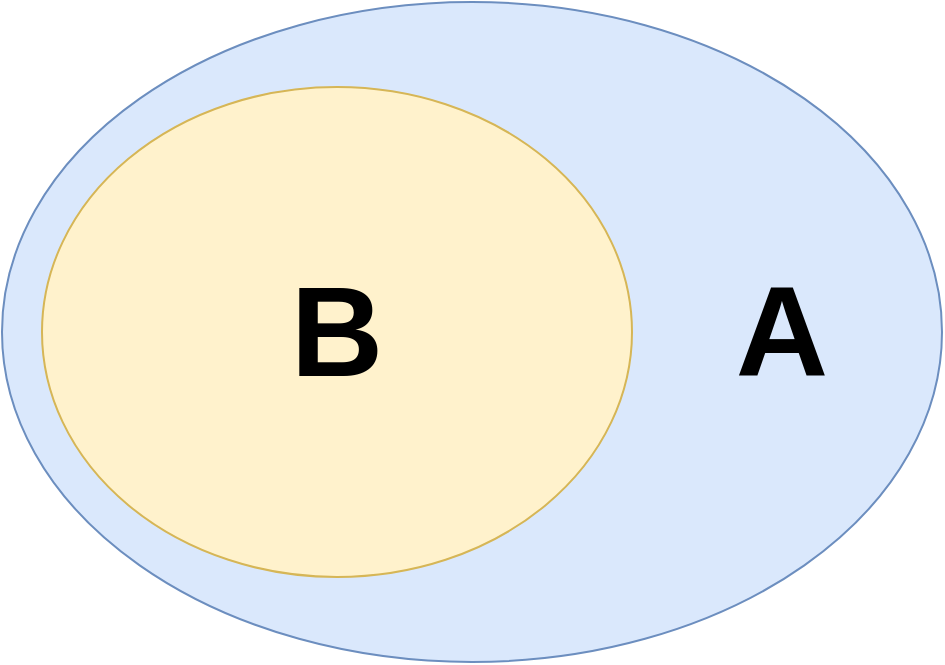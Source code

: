 <mxfile>
    <diagram id="maUeNQ5ymJ09nGy8I0sm" name="Page-1">
        <mxGraphModel dx="989" dy="519" grid="1" gridSize="10" guides="1" tooltips="1" connect="1" arrows="1" fold="1" page="1" pageScale="1" pageWidth="850" pageHeight="1100" math="0" shadow="0">
            <root>
                <mxCell id="0"/>
                <mxCell id="1" parent="0"/>
                <mxCell id="2" value="" style="ellipse;whiteSpace=wrap;html=1;align=right;fillColor=#dae8fc;strokeColor=#6c8ebf;" parent="1" vertex="1">
                    <mxGeometry x="160" y="270" width="470" height="330" as="geometry"/>
                </mxCell>
                <mxCell id="3" value="B" style="ellipse;whiteSpace=wrap;html=1;fontSize=64;fontStyle=1;fillColor=#fff2cc;strokeColor=#d6b656;" parent="1" vertex="1">
                    <mxGeometry x="180" y="312.5" width="295" height="245" as="geometry"/>
                </mxCell>
                <mxCell id="4" value="A" style="text;html=1;align=center;verticalAlign=middle;whiteSpace=wrap;rounded=0;fontSize=64;fontStyle=1" parent="1" vertex="1">
                    <mxGeometry x="520" y="420" width="60" height="30" as="geometry"/>
                </mxCell>
            </root>
        </mxGraphModel>
    </diagram>
</mxfile>